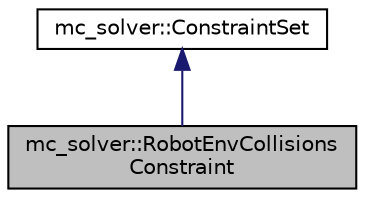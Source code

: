 digraph "mc_solver::RobotEnvCollisionsConstraint"
{
 // INTERACTIVE_SVG=YES
  edge [fontname="Helvetica",fontsize="10",labelfontname="Helvetica",labelfontsize="10"];
  node [fontname="Helvetica",fontsize="10",shape=record];
  Node0 [label="mc_solver::RobotEnvCollisions\lConstraint",height=0.2,width=0.4,color="black", fillcolor="grey75", style="filled", fontcolor="black"];
  Node1 -> Node0 [dir="back",color="midnightblue",fontsize="10",style="solid",fontname="Helvetica"];
  Node1 [label="mc_solver::ConstraintSet",height=0.2,width=0.4,color="black", fillcolor="white", style="filled",URL="$structmc__solver_1_1ConstraintSet.html",tooltip="This class is a basis to wrap Constraint functions from Tasks. The aim of such wrappers should be two..."];
}
